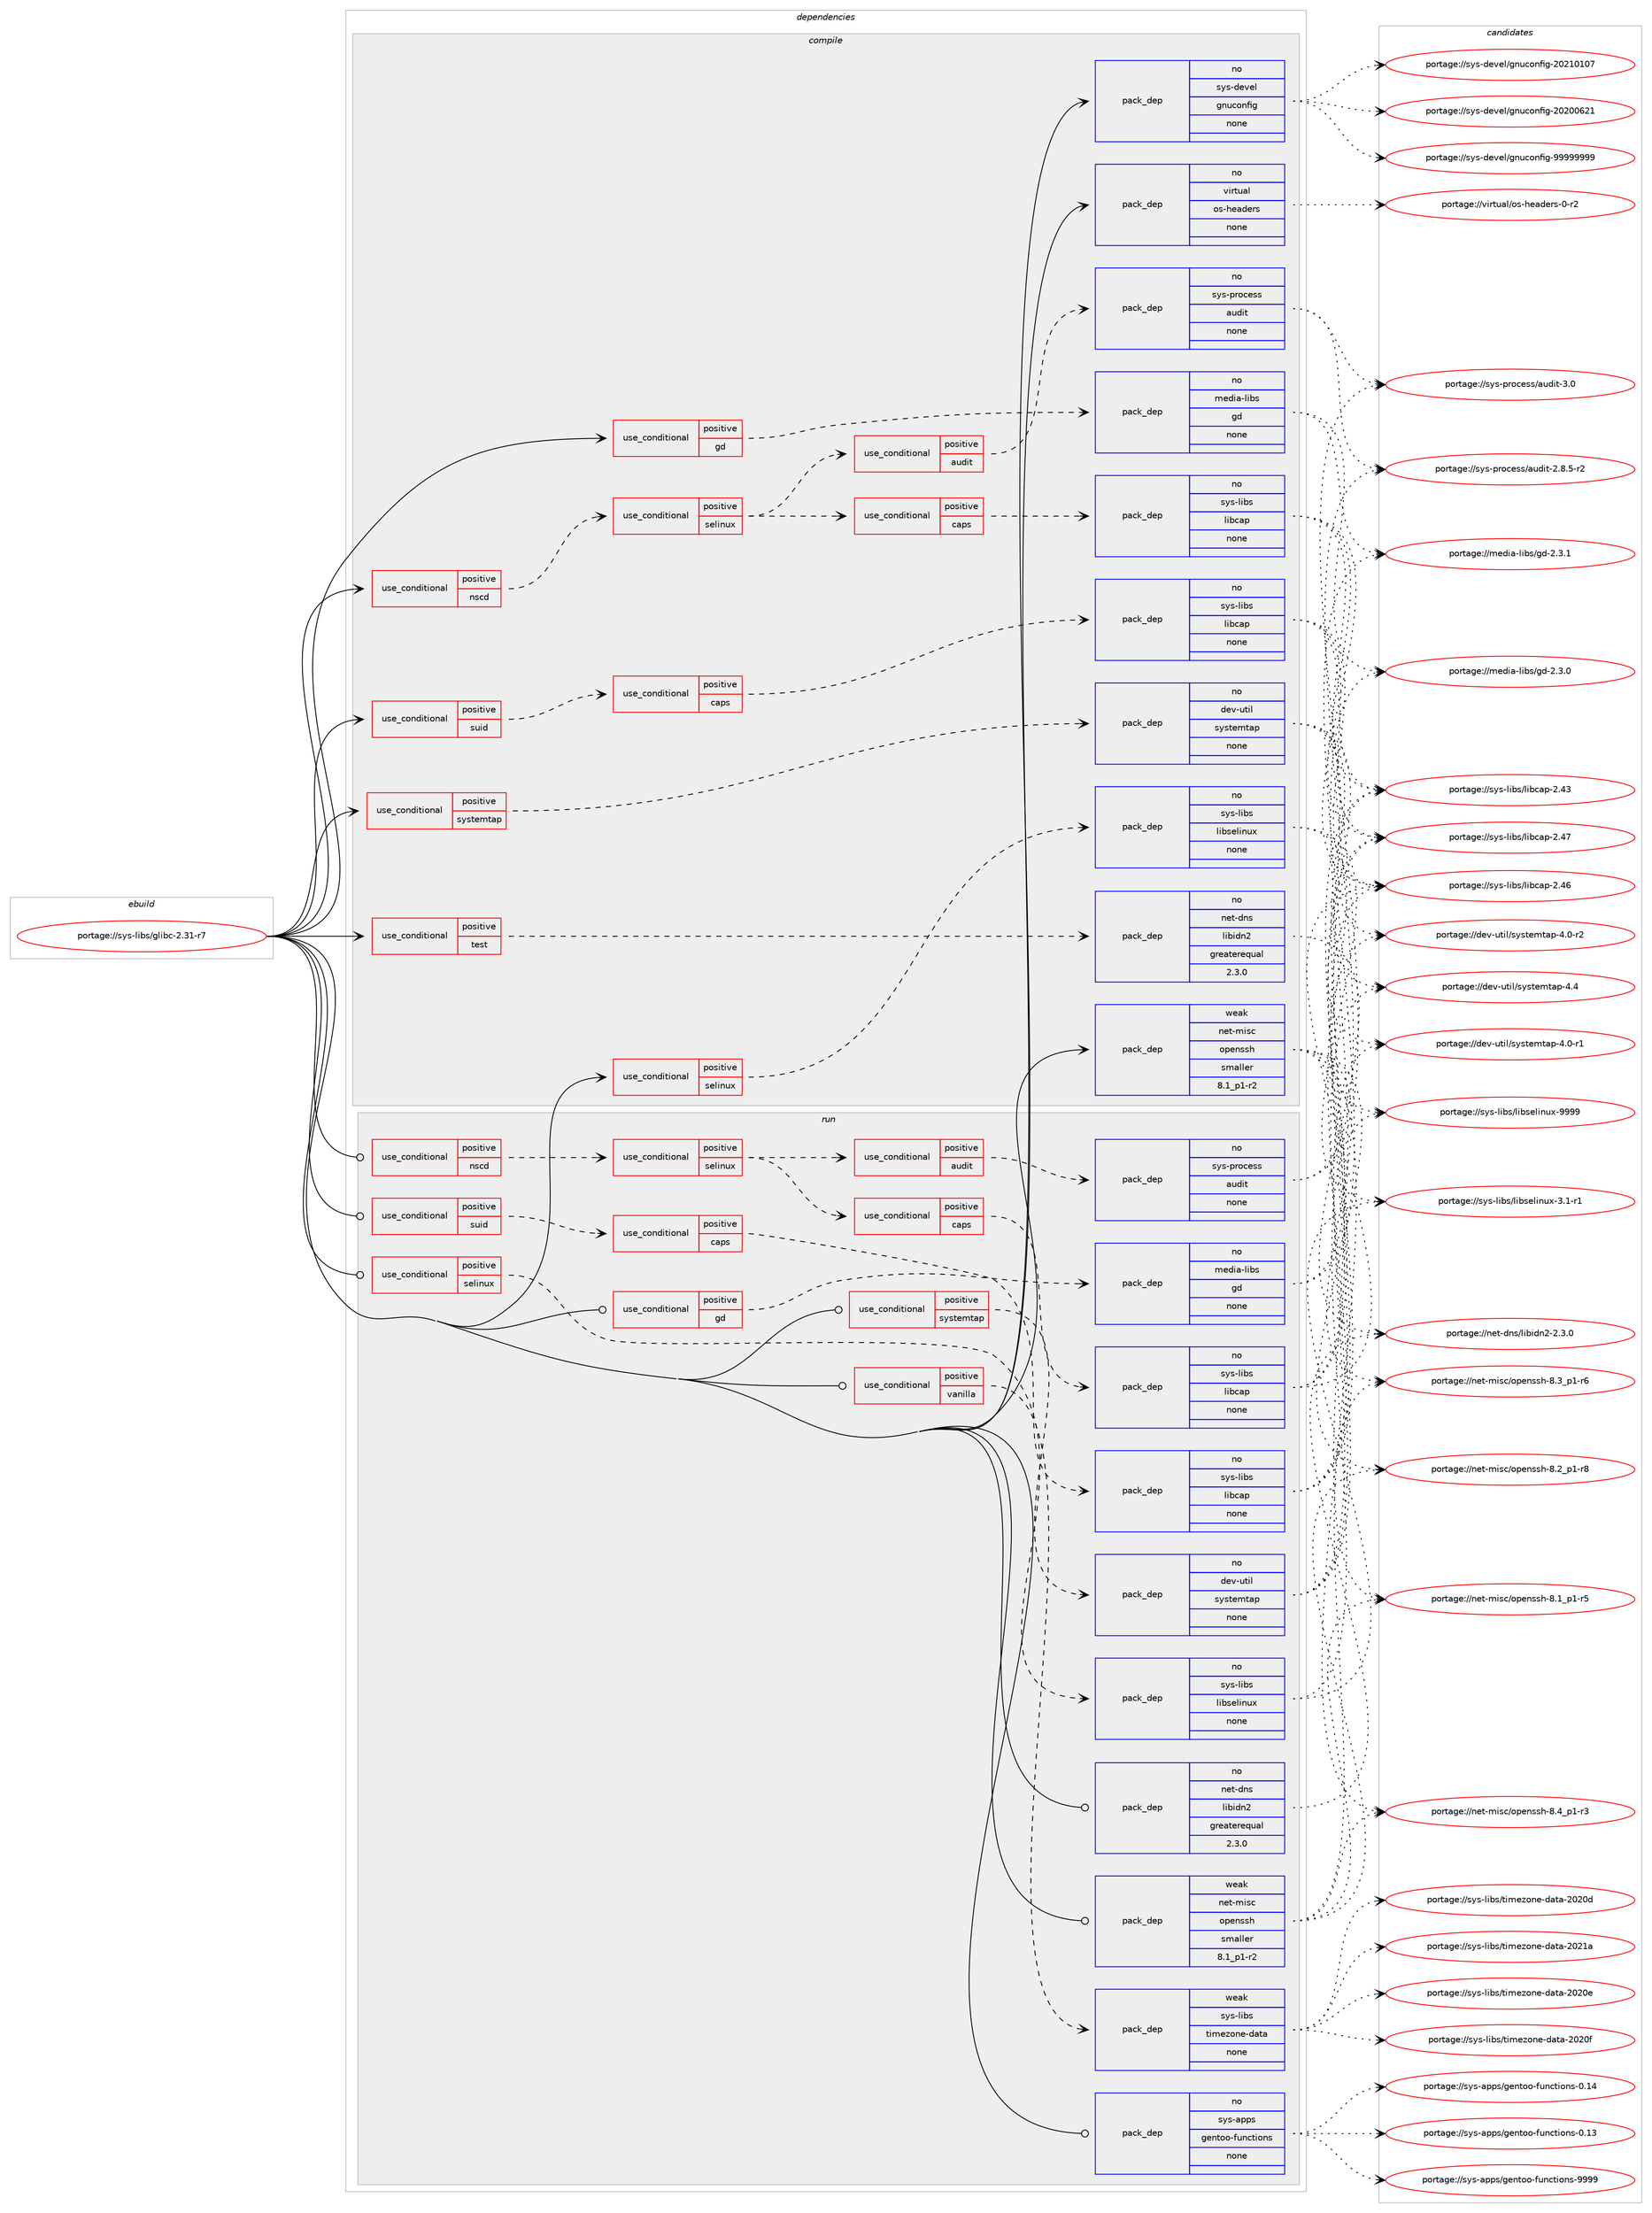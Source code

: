 digraph prolog {

# *************
# Graph options
# *************

newrank=true;
concentrate=true;
compound=true;
graph [rankdir=LR,fontname=Helvetica,fontsize=10,ranksep=1.5];#, ranksep=2.5, nodesep=0.2];
edge  [arrowhead=vee];
node  [fontname=Helvetica,fontsize=10];

# **********
# The ebuild
# **********

subgraph cluster_leftcol {
color=gray;
rank=same;
label=<<i>ebuild</i>>;
id [label="portage://sys-libs/glibc-2.31-r7", color=red, width=4, href="../sys-libs/glibc-2.31-r7.svg"];
}

# ****************
# The dependencies
# ****************

subgraph cluster_midcol {
color=gray;
label=<<i>dependencies</i>>;
subgraph cluster_compile {
fillcolor="#eeeeee";
style=filled;
label=<<i>compile</i>>;
subgraph cond1744 {
dependency6730 [label=<<TABLE BORDER="0" CELLBORDER="1" CELLSPACING="0" CELLPADDING="4"><TR><TD ROWSPAN="3" CELLPADDING="10">use_conditional</TD></TR><TR><TD>positive</TD></TR><TR><TD>gd</TD></TR></TABLE>>, shape=none, color=red];
subgraph pack4899 {
dependency6731 [label=<<TABLE BORDER="0" CELLBORDER="1" CELLSPACING="0" CELLPADDING="4" WIDTH="220"><TR><TD ROWSPAN="6" CELLPADDING="30">pack_dep</TD></TR><TR><TD WIDTH="110">no</TD></TR><TR><TD>media-libs</TD></TR><TR><TD>gd</TD></TR><TR><TD>none</TD></TR><TR><TD></TD></TR></TABLE>>, shape=none, color=blue];
}
dependency6730:e -> dependency6731:w [weight=20,style="dashed",arrowhead="vee"];
}
id:e -> dependency6730:w [weight=20,style="solid",arrowhead="vee"];
subgraph cond1745 {
dependency6732 [label=<<TABLE BORDER="0" CELLBORDER="1" CELLSPACING="0" CELLPADDING="4"><TR><TD ROWSPAN="3" CELLPADDING="10">use_conditional</TD></TR><TR><TD>positive</TD></TR><TR><TD>nscd</TD></TR></TABLE>>, shape=none, color=red];
subgraph cond1746 {
dependency6733 [label=<<TABLE BORDER="0" CELLBORDER="1" CELLSPACING="0" CELLPADDING="4"><TR><TD ROWSPAN="3" CELLPADDING="10">use_conditional</TD></TR><TR><TD>positive</TD></TR><TR><TD>selinux</TD></TR></TABLE>>, shape=none, color=red];
subgraph cond1747 {
dependency6734 [label=<<TABLE BORDER="0" CELLBORDER="1" CELLSPACING="0" CELLPADDING="4"><TR><TD ROWSPAN="3" CELLPADDING="10">use_conditional</TD></TR><TR><TD>positive</TD></TR><TR><TD>audit</TD></TR></TABLE>>, shape=none, color=red];
subgraph pack4900 {
dependency6735 [label=<<TABLE BORDER="0" CELLBORDER="1" CELLSPACING="0" CELLPADDING="4" WIDTH="220"><TR><TD ROWSPAN="6" CELLPADDING="30">pack_dep</TD></TR><TR><TD WIDTH="110">no</TD></TR><TR><TD>sys-process</TD></TR><TR><TD>audit</TD></TR><TR><TD>none</TD></TR><TR><TD></TD></TR></TABLE>>, shape=none, color=blue];
}
dependency6734:e -> dependency6735:w [weight=20,style="dashed",arrowhead="vee"];
}
dependency6733:e -> dependency6734:w [weight=20,style="dashed",arrowhead="vee"];
subgraph cond1748 {
dependency6736 [label=<<TABLE BORDER="0" CELLBORDER="1" CELLSPACING="0" CELLPADDING="4"><TR><TD ROWSPAN="3" CELLPADDING="10">use_conditional</TD></TR><TR><TD>positive</TD></TR><TR><TD>caps</TD></TR></TABLE>>, shape=none, color=red];
subgraph pack4901 {
dependency6737 [label=<<TABLE BORDER="0" CELLBORDER="1" CELLSPACING="0" CELLPADDING="4" WIDTH="220"><TR><TD ROWSPAN="6" CELLPADDING="30">pack_dep</TD></TR><TR><TD WIDTH="110">no</TD></TR><TR><TD>sys-libs</TD></TR><TR><TD>libcap</TD></TR><TR><TD>none</TD></TR><TR><TD></TD></TR></TABLE>>, shape=none, color=blue];
}
dependency6736:e -> dependency6737:w [weight=20,style="dashed",arrowhead="vee"];
}
dependency6733:e -> dependency6736:w [weight=20,style="dashed",arrowhead="vee"];
}
dependency6732:e -> dependency6733:w [weight=20,style="dashed",arrowhead="vee"];
}
id:e -> dependency6732:w [weight=20,style="solid",arrowhead="vee"];
subgraph cond1749 {
dependency6738 [label=<<TABLE BORDER="0" CELLBORDER="1" CELLSPACING="0" CELLPADDING="4"><TR><TD ROWSPAN="3" CELLPADDING="10">use_conditional</TD></TR><TR><TD>positive</TD></TR><TR><TD>selinux</TD></TR></TABLE>>, shape=none, color=red];
subgraph pack4902 {
dependency6739 [label=<<TABLE BORDER="0" CELLBORDER="1" CELLSPACING="0" CELLPADDING="4" WIDTH="220"><TR><TD ROWSPAN="6" CELLPADDING="30">pack_dep</TD></TR><TR><TD WIDTH="110">no</TD></TR><TR><TD>sys-libs</TD></TR><TR><TD>libselinux</TD></TR><TR><TD>none</TD></TR><TR><TD></TD></TR></TABLE>>, shape=none, color=blue];
}
dependency6738:e -> dependency6739:w [weight=20,style="dashed",arrowhead="vee"];
}
id:e -> dependency6738:w [weight=20,style="solid",arrowhead="vee"];
subgraph cond1750 {
dependency6740 [label=<<TABLE BORDER="0" CELLBORDER="1" CELLSPACING="0" CELLPADDING="4"><TR><TD ROWSPAN="3" CELLPADDING="10">use_conditional</TD></TR><TR><TD>positive</TD></TR><TR><TD>suid</TD></TR></TABLE>>, shape=none, color=red];
subgraph cond1751 {
dependency6741 [label=<<TABLE BORDER="0" CELLBORDER="1" CELLSPACING="0" CELLPADDING="4"><TR><TD ROWSPAN="3" CELLPADDING="10">use_conditional</TD></TR><TR><TD>positive</TD></TR><TR><TD>caps</TD></TR></TABLE>>, shape=none, color=red];
subgraph pack4903 {
dependency6742 [label=<<TABLE BORDER="0" CELLBORDER="1" CELLSPACING="0" CELLPADDING="4" WIDTH="220"><TR><TD ROWSPAN="6" CELLPADDING="30">pack_dep</TD></TR><TR><TD WIDTH="110">no</TD></TR><TR><TD>sys-libs</TD></TR><TR><TD>libcap</TD></TR><TR><TD>none</TD></TR><TR><TD></TD></TR></TABLE>>, shape=none, color=blue];
}
dependency6741:e -> dependency6742:w [weight=20,style="dashed",arrowhead="vee"];
}
dependency6740:e -> dependency6741:w [weight=20,style="dashed",arrowhead="vee"];
}
id:e -> dependency6740:w [weight=20,style="solid",arrowhead="vee"];
subgraph cond1752 {
dependency6743 [label=<<TABLE BORDER="0" CELLBORDER="1" CELLSPACING="0" CELLPADDING="4"><TR><TD ROWSPAN="3" CELLPADDING="10">use_conditional</TD></TR><TR><TD>positive</TD></TR><TR><TD>systemtap</TD></TR></TABLE>>, shape=none, color=red];
subgraph pack4904 {
dependency6744 [label=<<TABLE BORDER="0" CELLBORDER="1" CELLSPACING="0" CELLPADDING="4" WIDTH="220"><TR><TD ROWSPAN="6" CELLPADDING="30">pack_dep</TD></TR><TR><TD WIDTH="110">no</TD></TR><TR><TD>dev-util</TD></TR><TR><TD>systemtap</TD></TR><TR><TD>none</TD></TR><TR><TD></TD></TR></TABLE>>, shape=none, color=blue];
}
dependency6743:e -> dependency6744:w [weight=20,style="dashed",arrowhead="vee"];
}
id:e -> dependency6743:w [weight=20,style="solid",arrowhead="vee"];
subgraph cond1753 {
dependency6745 [label=<<TABLE BORDER="0" CELLBORDER="1" CELLSPACING="0" CELLPADDING="4"><TR><TD ROWSPAN="3" CELLPADDING="10">use_conditional</TD></TR><TR><TD>positive</TD></TR><TR><TD>test</TD></TR></TABLE>>, shape=none, color=red];
subgraph pack4905 {
dependency6746 [label=<<TABLE BORDER="0" CELLBORDER="1" CELLSPACING="0" CELLPADDING="4" WIDTH="220"><TR><TD ROWSPAN="6" CELLPADDING="30">pack_dep</TD></TR><TR><TD WIDTH="110">no</TD></TR><TR><TD>net-dns</TD></TR><TR><TD>libidn2</TD></TR><TR><TD>greaterequal</TD></TR><TR><TD>2.3.0</TD></TR></TABLE>>, shape=none, color=blue];
}
dependency6745:e -> dependency6746:w [weight=20,style="dashed",arrowhead="vee"];
}
id:e -> dependency6745:w [weight=20,style="solid",arrowhead="vee"];
subgraph pack4906 {
dependency6747 [label=<<TABLE BORDER="0" CELLBORDER="1" CELLSPACING="0" CELLPADDING="4" WIDTH="220"><TR><TD ROWSPAN="6" CELLPADDING="30">pack_dep</TD></TR><TR><TD WIDTH="110">no</TD></TR><TR><TD>sys-devel</TD></TR><TR><TD>gnuconfig</TD></TR><TR><TD>none</TD></TR><TR><TD></TD></TR></TABLE>>, shape=none, color=blue];
}
id:e -> dependency6747:w [weight=20,style="solid",arrowhead="vee"];
subgraph pack4907 {
dependency6748 [label=<<TABLE BORDER="0" CELLBORDER="1" CELLSPACING="0" CELLPADDING="4" WIDTH="220"><TR><TD ROWSPAN="6" CELLPADDING="30">pack_dep</TD></TR><TR><TD WIDTH="110">no</TD></TR><TR><TD>virtual</TD></TR><TR><TD>os-headers</TD></TR><TR><TD>none</TD></TR><TR><TD></TD></TR></TABLE>>, shape=none, color=blue];
}
id:e -> dependency6748:w [weight=20,style="solid",arrowhead="vee"];
subgraph pack4908 {
dependency6749 [label=<<TABLE BORDER="0" CELLBORDER="1" CELLSPACING="0" CELLPADDING="4" WIDTH="220"><TR><TD ROWSPAN="6" CELLPADDING="30">pack_dep</TD></TR><TR><TD WIDTH="110">weak</TD></TR><TR><TD>net-misc</TD></TR><TR><TD>openssh</TD></TR><TR><TD>smaller</TD></TR><TR><TD>8.1_p1-r2</TD></TR></TABLE>>, shape=none, color=blue];
}
id:e -> dependency6749:w [weight=20,style="solid",arrowhead="vee"];
}
subgraph cluster_compileandrun {
fillcolor="#eeeeee";
style=filled;
label=<<i>compile and run</i>>;
}
subgraph cluster_run {
fillcolor="#eeeeee";
style=filled;
label=<<i>run</i>>;
subgraph cond1754 {
dependency6750 [label=<<TABLE BORDER="0" CELLBORDER="1" CELLSPACING="0" CELLPADDING="4"><TR><TD ROWSPAN="3" CELLPADDING="10">use_conditional</TD></TR><TR><TD>positive</TD></TR><TR><TD>gd</TD></TR></TABLE>>, shape=none, color=red];
subgraph pack4909 {
dependency6751 [label=<<TABLE BORDER="0" CELLBORDER="1" CELLSPACING="0" CELLPADDING="4" WIDTH="220"><TR><TD ROWSPAN="6" CELLPADDING="30">pack_dep</TD></TR><TR><TD WIDTH="110">no</TD></TR><TR><TD>media-libs</TD></TR><TR><TD>gd</TD></TR><TR><TD>none</TD></TR><TR><TD></TD></TR></TABLE>>, shape=none, color=blue];
}
dependency6750:e -> dependency6751:w [weight=20,style="dashed",arrowhead="vee"];
}
id:e -> dependency6750:w [weight=20,style="solid",arrowhead="odot"];
subgraph cond1755 {
dependency6752 [label=<<TABLE BORDER="0" CELLBORDER="1" CELLSPACING="0" CELLPADDING="4"><TR><TD ROWSPAN="3" CELLPADDING="10">use_conditional</TD></TR><TR><TD>positive</TD></TR><TR><TD>nscd</TD></TR></TABLE>>, shape=none, color=red];
subgraph cond1756 {
dependency6753 [label=<<TABLE BORDER="0" CELLBORDER="1" CELLSPACING="0" CELLPADDING="4"><TR><TD ROWSPAN="3" CELLPADDING="10">use_conditional</TD></TR><TR><TD>positive</TD></TR><TR><TD>selinux</TD></TR></TABLE>>, shape=none, color=red];
subgraph cond1757 {
dependency6754 [label=<<TABLE BORDER="0" CELLBORDER="1" CELLSPACING="0" CELLPADDING="4"><TR><TD ROWSPAN="3" CELLPADDING="10">use_conditional</TD></TR><TR><TD>positive</TD></TR><TR><TD>audit</TD></TR></TABLE>>, shape=none, color=red];
subgraph pack4910 {
dependency6755 [label=<<TABLE BORDER="0" CELLBORDER="1" CELLSPACING="0" CELLPADDING="4" WIDTH="220"><TR><TD ROWSPAN="6" CELLPADDING="30">pack_dep</TD></TR><TR><TD WIDTH="110">no</TD></TR><TR><TD>sys-process</TD></TR><TR><TD>audit</TD></TR><TR><TD>none</TD></TR><TR><TD></TD></TR></TABLE>>, shape=none, color=blue];
}
dependency6754:e -> dependency6755:w [weight=20,style="dashed",arrowhead="vee"];
}
dependency6753:e -> dependency6754:w [weight=20,style="dashed",arrowhead="vee"];
subgraph cond1758 {
dependency6756 [label=<<TABLE BORDER="0" CELLBORDER="1" CELLSPACING="0" CELLPADDING="4"><TR><TD ROWSPAN="3" CELLPADDING="10">use_conditional</TD></TR><TR><TD>positive</TD></TR><TR><TD>caps</TD></TR></TABLE>>, shape=none, color=red];
subgraph pack4911 {
dependency6757 [label=<<TABLE BORDER="0" CELLBORDER="1" CELLSPACING="0" CELLPADDING="4" WIDTH="220"><TR><TD ROWSPAN="6" CELLPADDING="30">pack_dep</TD></TR><TR><TD WIDTH="110">no</TD></TR><TR><TD>sys-libs</TD></TR><TR><TD>libcap</TD></TR><TR><TD>none</TD></TR><TR><TD></TD></TR></TABLE>>, shape=none, color=blue];
}
dependency6756:e -> dependency6757:w [weight=20,style="dashed",arrowhead="vee"];
}
dependency6753:e -> dependency6756:w [weight=20,style="dashed",arrowhead="vee"];
}
dependency6752:e -> dependency6753:w [weight=20,style="dashed",arrowhead="vee"];
}
id:e -> dependency6752:w [weight=20,style="solid",arrowhead="odot"];
subgraph cond1759 {
dependency6758 [label=<<TABLE BORDER="0" CELLBORDER="1" CELLSPACING="0" CELLPADDING="4"><TR><TD ROWSPAN="3" CELLPADDING="10">use_conditional</TD></TR><TR><TD>positive</TD></TR><TR><TD>selinux</TD></TR></TABLE>>, shape=none, color=red];
subgraph pack4912 {
dependency6759 [label=<<TABLE BORDER="0" CELLBORDER="1" CELLSPACING="0" CELLPADDING="4" WIDTH="220"><TR><TD ROWSPAN="6" CELLPADDING="30">pack_dep</TD></TR><TR><TD WIDTH="110">no</TD></TR><TR><TD>sys-libs</TD></TR><TR><TD>libselinux</TD></TR><TR><TD>none</TD></TR><TR><TD></TD></TR></TABLE>>, shape=none, color=blue];
}
dependency6758:e -> dependency6759:w [weight=20,style="dashed",arrowhead="vee"];
}
id:e -> dependency6758:w [weight=20,style="solid",arrowhead="odot"];
subgraph cond1760 {
dependency6760 [label=<<TABLE BORDER="0" CELLBORDER="1" CELLSPACING="0" CELLPADDING="4"><TR><TD ROWSPAN="3" CELLPADDING="10">use_conditional</TD></TR><TR><TD>positive</TD></TR><TR><TD>suid</TD></TR></TABLE>>, shape=none, color=red];
subgraph cond1761 {
dependency6761 [label=<<TABLE BORDER="0" CELLBORDER="1" CELLSPACING="0" CELLPADDING="4"><TR><TD ROWSPAN="3" CELLPADDING="10">use_conditional</TD></TR><TR><TD>positive</TD></TR><TR><TD>caps</TD></TR></TABLE>>, shape=none, color=red];
subgraph pack4913 {
dependency6762 [label=<<TABLE BORDER="0" CELLBORDER="1" CELLSPACING="0" CELLPADDING="4" WIDTH="220"><TR><TD ROWSPAN="6" CELLPADDING="30">pack_dep</TD></TR><TR><TD WIDTH="110">no</TD></TR><TR><TD>sys-libs</TD></TR><TR><TD>libcap</TD></TR><TR><TD>none</TD></TR><TR><TD></TD></TR></TABLE>>, shape=none, color=blue];
}
dependency6761:e -> dependency6762:w [weight=20,style="dashed",arrowhead="vee"];
}
dependency6760:e -> dependency6761:w [weight=20,style="dashed",arrowhead="vee"];
}
id:e -> dependency6760:w [weight=20,style="solid",arrowhead="odot"];
subgraph cond1762 {
dependency6763 [label=<<TABLE BORDER="0" CELLBORDER="1" CELLSPACING="0" CELLPADDING="4"><TR><TD ROWSPAN="3" CELLPADDING="10">use_conditional</TD></TR><TR><TD>positive</TD></TR><TR><TD>systemtap</TD></TR></TABLE>>, shape=none, color=red];
subgraph pack4914 {
dependency6764 [label=<<TABLE BORDER="0" CELLBORDER="1" CELLSPACING="0" CELLPADDING="4" WIDTH="220"><TR><TD ROWSPAN="6" CELLPADDING="30">pack_dep</TD></TR><TR><TD WIDTH="110">no</TD></TR><TR><TD>dev-util</TD></TR><TR><TD>systemtap</TD></TR><TR><TD>none</TD></TR><TR><TD></TD></TR></TABLE>>, shape=none, color=blue];
}
dependency6763:e -> dependency6764:w [weight=20,style="dashed",arrowhead="vee"];
}
id:e -> dependency6763:w [weight=20,style="solid",arrowhead="odot"];
subgraph cond1763 {
dependency6765 [label=<<TABLE BORDER="0" CELLBORDER="1" CELLSPACING="0" CELLPADDING="4"><TR><TD ROWSPAN="3" CELLPADDING="10">use_conditional</TD></TR><TR><TD>positive</TD></TR><TR><TD>vanilla</TD></TR></TABLE>>, shape=none, color=red];
subgraph pack4915 {
dependency6766 [label=<<TABLE BORDER="0" CELLBORDER="1" CELLSPACING="0" CELLPADDING="4" WIDTH="220"><TR><TD ROWSPAN="6" CELLPADDING="30">pack_dep</TD></TR><TR><TD WIDTH="110">weak</TD></TR><TR><TD>sys-libs</TD></TR><TR><TD>timezone-data</TD></TR><TR><TD>none</TD></TR><TR><TD></TD></TR></TABLE>>, shape=none, color=blue];
}
dependency6765:e -> dependency6766:w [weight=20,style="dashed",arrowhead="vee"];
}
id:e -> dependency6765:w [weight=20,style="solid",arrowhead="odot"];
subgraph pack4916 {
dependency6767 [label=<<TABLE BORDER="0" CELLBORDER="1" CELLSPACING="0" CELLPADDING="4" WIDTH="220"><TR><TD ROWSPAN="6" CELLPADDING="30">pack_dep</TD></TR><TR><TD WIDTH="110">no</TD></TR><TR><TD>net-dns</TD></TR><TR><TD>libidn2</TD></TR><TR><TD>greaterequal</TD></TR><TR><TD>2.3.0</TD></TR></TABLE>>, shape=none, color=blue];
}
id:e -> dependency6767:w [weight=20,style="solid",arrowhead="odot"];
subgraph pack4917 {
dependency6768 [label=<<TABLE BORDER="0" CELLBORDER="1" CELLSPACING="0" CELLPADDING="4" WIDTH="220"><TR><TD ROWSPAN="6" CELLPADDING="30">pack_dep</TD></TR><TR><TD WIDTH="110">no</TD></TR><TR><TD>sys-apps</TD></TR><TR><TD>gentoo-functions</TD></TR><TR><TD>none</TD></TR><TR><TD></TD></TR></TABLE>>, shape=none, color=blue];
}
id:e -> dependency6768:w [weight=20,style="solid",arrowhead="odot"];
subgraph pack4918 {
dependency6769 [label=<<TABLE BORDER="0" CELLBORDER="1" CELLSPACING="0" CELLPADDING="4" WIDTH="220"><TR><TD ROWSPAN="6" CELLPADDING="30">pack_dep</TD></TR><TR><TD WIDTH="110">weak</TD></TR><TR><TD>net-misc</TD></TR><TR><TD>openssh</TD></TR><TR><TD>smaller</TD></TR><TR><TD>8.1_p1-r2</TD></TR></TABLE>>, shape=none, color=blue];
}
id:e -> dependency6769:w [weight=20,style="solid",arrowhead="odot"];
}
}

# **************
# The candidates
# **************

subgraph cluster_choices {
rank=same;
color=gray;
label=<<i>candidates</i>>;

subgraph choice4899 {
color=black;
nodesep=1;
choice10910110010597451081059811547103100455046514649 [label="portage://media-libs/gd-2.3.1", color=red, width=4,href="../media-libs/gd-2.3.1.svg"];
choice10910110010597451081059811547103100455046514648 [label="portage://media-libs/gd-2.3.0", color=red, width=4,href="../media-libs/gd-2.3.0.svg"];
dependency6731:e -> choice10910110010597451081059811547103100455046514649:w [style=dotted,weight="100"];
dependency6731:e -> choice10910110010597451081059811547103100455046514648:w [style=dotted,weight="100"];
}
subgraph choice4900 {
color=black;
nodesep=1;
choice1151211154511211411199101115115479711710010511645514648 [label="portage://sys-process/audit-3.0", color=red, width=4,href="../sys-process/audit-3.0.svg"];
choice115121115451121141119910111511547971171001051164550465646534511450 [label="portage://sys-process/audit-2.8.5-r2", color=red, width=4,href="../sys-process/audit-2.8.5-r2.svg"];
dependency6735:e -> choice1151211154511211411199101115115479711710010511645514648:w [style=dotted,weight="100"];
dependency6735:e -> choice115121115451121141119910111511547971171001051164550465646534511450:w [style=dotted,weight="100"];
}
subgraph choice4901 {
color=black;
nodesep=1;
choice1151211154510810598115471081059899971124550465255 [label="portage://sys-libs/libcap-2.47", color=red, width=4,href="../sys-libs/libcap-2.47.svg"];
choice1151211154510810598115471081059899971124550465254 [label="portage://sys-libs/libcap-2.46", color=red, width=4,href="../sys-libs/libcap-2.46.svg"];
choice1151211154510810598115471081059899971124550465251 [label="portage://sys-libs/libcap-2.43", color=red, width=4,href="../sys-libs/libcap-2.43.svg"];
dependency6737:e -> choice1151211154510810598115471081059899971124550465255:w [style=dotted,weight="100"];
dependency6737:e -> choice1151211154510810598115471081059899971124550465254:w [style=dotted,weight="100"];
dependency6737:e -> choice1151211154510810598115471081059899971124550465251:w [style=dotted,weight="100"];
}
subgraph choice4902 {
color=black;
nodesep=1;
choice115121115451081059811547108105981151011081051101171204557575757 [label="portage://sys-libs/libselinux-9999", color=red, width=4,href="../sys-libs/libselinux-9999.svg"];
choice11512111545108105981154710810598115101108105110117120455146494511449 [label="portage://sys-libs/libselinux-3.1-r1", color=red, width=4,href="../sys-libs/libselinux-3.1-r1.svg"];
dependency6739:e -> choice115121115451081059811547108105981151011081051101171204557575757:w [style=dotted,weight="100"];
dependency6739:e -> choice11512111545108105981154710810598115101108105110117120455146494511449:w [style=dotted,weight="100"];
}
subgraph choice4903 {
color=black;
nodesep=1;
choice1151211154510810598115471081059899971124550465255 [label="portage://sys-libs/libcap-2.47", color=red, width=4,href="../sys-libs/libcap-2.47.svg"];
choice1151211154510810598115471081059899971124550465254 [label="portage://sys-libs/libcap-2.46", color=red, width=4,href="../sys-libs/libcap-2.46.svg"];
choice1151211154510810598115471081059899971124550465251 [label="portage://sys-libs/libcap-2.43", color=red, width=4,href="../sys-libs/libcap-2.43.svg"];
dependency6742:e -> choice1151211154510810598115471081059899971124550465255:w [style=dotted,weight="100"];
dependency6742:e -> choice1151211154510810598115471081059899971124550465254:w [style=dotted,weight="100"];
dependency6742:e -> choice1151211154510810598115471081059899971124550465251:w [style=dotted,weight="100"];
}
subgraph choice4904 {
color=black;
nodesep=1;
choice10010111845117116105108471151211151161011091169711245524652 [label="portage://dev-util/systemtap-4.4", color=red, width=4,href="../dev-util/systemtap-4.4.svg"];
choice100101118451171161051084711512111511610110911697112455246484511450 [label="portage://dev-util/systemtap-4.0-r2", color=red, width=4,href="../dev-util/systemtap-4.0-r2.svg"];
choice100101118451171161051084711512111511610110911697112455246484511449 [label="portage://dev-util/systemtap-4.0-r1", color=red, width=4,href="../dev-util/systemtap-4.0-r1.svg"];
dependency6744:e -> choice10010111845117116105108471151211151161011091169711245524652:w [style=dotted,weight="100"];
dependency6744:e -> choice100101118451171161051084711512111511610110911697112455246484511450:w [style=dotted,weight="100"];
dependency6744:e -> choice100101118451171161051084711512111511610110911697112455246484511449:w [style=dotted,weight="100"];
}
subgraph choice4905 {
color=black;
nodesep=1;
choice11010111645100110115471081059810510011050455046514648 [label="portage://net-dns/libidn2-2.3.0", color=red, width=4,href="../net-dns/libidn2-2.3.0.svg"];
dependency6746:e -> choice11010111645100110115471081059810510011050455046514648:w [style=dotted,weight="100"];
}
subgraph choice4906 {
color=black;
nodesep=1;
choice115121115451001011181011084710311011799111110102105103455757575757575757 [label="portage://sys-devel/gnuconfig-99999999", color=red, width=4,href="../sys-devel/gnuconfig-99999999.svg"];
choice115121115451001011181011084710311011799111110102105103455048504948494855 [label="portage://sys-devel/gnuconfig-20210107", color=red, width=4,href="../sys-devel/gnuconfig-20210107.svg"];
choice115121115451001011181011084710311011799111110102105103455048504848545049 [label="portage://sys-devel/gnuconfig-20200621", color=red, width=4,href="../sys-devel/gnuconfig-20200621.svg"];
dependency6747:e -> choice115121115451001011181011084710311011799111110102105103455757575757575757:w [style=dotted,weight="100"];
dependency6747:e -> choice115121115451001011181011084710311011799111110102105103455048504948494855:w [style=dotted,weight="100"];
dependency6747:e -> choice115121115451001011181011084710311011799111110102105103455048504848545049:w [style=dotted,weight="100"];
}
subgraph choice4907 {
color=black;
nodesep=1;
choice1181051141161179710847111115451041019710010111411545484511450 [label="portage://virtual/os-headers-0-r2", color=red, width=4,href="../virtual/os-headers-0-r2.svg"];
dependency6748:e -> choice1181051141161179710847111115451041019710010111411545484511450:w [style=dotted,weight="100"];
}
subgraph choice4908 {
color=black;
nodesep=1;
choice1101011164510910511599471111121011101151151044556465295112494511451 [label="portage://net-misc/openssh-8.4_p1-r3", color=red, width=4,href="../net-misc/openssh-8.4_p1-r3.svg"];
choice1101011164510910511599471111121011101151151044556465195112494511454 [label="portage://net-misc/openssh-8.3_p1-r6", color=red, width=4,href="../net-misc/openssh-8.3_p1-r6.svg"];
choice1101011164510910511599471111121011101151151044556465095112494511456 [label="portage://net-misc/openssh-8.2_p1-r8", color=red, width=4,href="../net-misc/openssh-8.2_p1-r8.svg"];
choice1101011164510910511599471111121011101151151044556464995112494511453 [label="portage://net-misc/openssh-8.1_p1-r5", color=red, width=4,href="../net-misc/openssh-8.1_p1-r5.svg"];
dependency6749:e -> choice1101011164510910511599471111121011101151151044556465295112494511451:w [style=dotted,weight="100"];
dependency6749:e -> choice1101011164510910511599471111121011101151151044556465195112494511454:w [style=dotted,weight="100"];
dependency6749:e -> choice1101011164510910511599471111121011101151151044556465095112494511456:w [style=dotted,weight="100"];
dependency6749:e -> choice1101011164510910511599471111121011101151151044556464995112494511453:w [style=dotted,weight="100"];
}
subgraph choice4909 {
color=black;
nodesep=1;
choice10910110010597451081059811547103100455046514649 [label="portage://media-libs/gd-2.3.1", color=red, width=4,href="../media-libs/gd-2.3.1.svg"];
choice10910110010597451081059811547103100455046514648 [label="portage://media-libs/gd-2.3.0", color=red, width=4,href="../media-libs/gd-2.3.0.svg"];
dependency6751:e -> choice10910110010597451081059811547103100455046514649:w [style=dotted,weight="100"];
dependency6751:e -> choice10910110010597451081059811547103100455046514648:w [style=dotted,weight="100"];
}
subgraph choice4910 {
color=black;
nodesep=1;
choice1151211154511211411199101115115479711710010511645514648 [label="portage://sys-process/audit-3.0", color=red, width=4,href="../sys-process/audit-3.0.svg"];
choice115121115451121141119910111511547971171001051164550465646534511450 [label="portage://sys-process/audit-2.8.5-r2", color=red, width=4,href="../sys-process/audit-2.8.5-r2.svg"];
dependency6755:e -> choice1151211154511211411199101115115479711710010511645514648:w [style=dotted,weight="100"];
dependency6755:e -> choice115121115451121141119910111511547971171001051164550465646534511450:w [style=dotted,weight="100"];
}
subgraph choice4911 {
color=black;
nodesep=1;
choice1151211154510810598115471081059899971124550465255 [label="portage://sys-libs/libcap-2.47", color=red, width=4,href="../sys-libs/libcap-2.47.svg"];
choice1151211154510810598115471081059899971124550465254 [label="portage://sys-libs/libcap-2.46", color=red, width=4,href="../sys-libs/libcap-2.46.svg"];
choice1151211154510810598115471081059899971124550465251 [label="portage://sys-libs/libcap-2.43", color=red, width=4,href="../sys-libs/libcap-2.43.svg"];
dependency6757:e -> choice1151211154510810598115471081059899971124550465255:w [style=dotted,weight="100"];
dependency6757:e -> choice1151211154510810598115471081059899971124550465254:w [style=dotted,weight="100"];
dependency6757:e -> choice1151211154510810598115471081059899971124550465251:w [style=dotted,weight="100"];
}
subgraph choice4912 {
color=black;
nodesep=1;
choice115121115451081059811547108105981151011081051101171204557575757 [label="portage://sys-libs/libselinux-9999", color=red, width=4,href="../sys-libs/libselinux-9999.svg"];
choice11512111545108105981154710810598115101108105110117120455146494511449 [label="portage://sys-libs/libselinux-3.1-r1", color=red, width=4,href="../sys-libs/libselinux-3.1-r1.svg"];
dependency6759:e -> choice115121115451081059811547108105981151011081051101171204557575757:w [style=dotted,weight="100"];
dependency6759:e -> choice11512111545108105981154710810598115101108105110117120455146494511449:w [style=dotted,weight="100"];
}
subgraph choice4913 {
color=black;
nodesep=1;
choice1151211154510810598115471081059899971124550465255 [label="portage://sys-libs/libcap-2.47", color=red, width=4,href="../sys-libs/libcap-2.47.svg"];
choice1151211154510810598115471081059899971124550465254 [label="portage://sys-libs/libcap-2.46", color=red, width=4,href="../sys-libs/libcap-2.46.svg"];
choice1151211154510810598115471081059899971124550465251 [label="portage://sys-libs/libcap-2.43", color=red, width=4,href="../sys-libs/libcap-2.43.svg"];
dependency6762:e -> choice1151211154510810598115471081059899971124550465255:w [style=dotted,weight="100"];
dependency6762:e -> choice1151211154510810598115471081059899971124550465254:w [style=dotted,weight="100"];
dependency6762:e -> choice1151211154510810598115471081059899971124550465251:w [style=dotted,weight="100"];
}
subgraph choice4914 {
color=black;
nodesep=1;
choice10010111845117116105108471151211151161011091169711245524652 [label="portage://dev-util/systemtap-4.4", color=red, width=4,href="../dev-util/systemtap-4.4.svg"];
choice100101118451171161051084711512111511610110911697112455246484511450 [label="portage://dev-util/systemtap-4.0-r2", color=red, width=4,href="../dev-util/systemtap-4.0-r2.svg"];
choice100101118451171161051084711512111511610110911697112455246484511449 [label="portage://dev-util/systemtap-4.0-r1", color=red, width=4,href="../dev-util/systemtap-4.0-r1.svg"];
dependency6764:e -> choice10010111845117116105108471151211151161011091169711245524652:w [style=dotted,weight="100"];
dependency6764:e -> choice100101118451171161051084711512111511610110911697112455246484511450:w [style=dotted,weight="100"];
dependency6764:e -> choice100101118451171161051084711512111511610110911697112455246484511449:w [style=dotted,weight="100"];
}
subgraph choice4915 {
color=black;
nodesep=1;
choice115121115451081059811547116105109101122111110101451009711697455048504997 [label="portage://sys-libs/timezone-data-2021a", color=red, width=4,href="../sys-libs/timezone-data-2021a.svg"];
choice1151211154510810598115471161051091011221111101014510097116974550485048102 [label="portage://sys-libs/timezone-data-2020f", color=red, width=4,href="../sys-libs/timezone-data-2020f.svg"];
choice1151211154510810598115471161051091011221111101014510097116974550485048101 [label="portage://sys-libs/timezone-data-2020e", color=red, width=4,href="../sys-libs/timezone-data-2020e.svg"];
choice1151211154510810598115471161051091011221111101014510097116974550485048100 [label="portage://sys-libs/timezone-data-2020d", color=red, width=4,href="../sys-libs/timezone-data-2020d.svg"];
dependency6766:e -> choice115121115451081059811547116105109101122111110101451009711697455048504997:w [style=dotted,weight="100"];
dependency6766:e -> choice1151211154510810598115471161051091011221111101014510097116974550485048102:w [style=dotted,weight="100"];
dependency6766:e -> choice1151211154510810598115471161051091011221111101014510097116974550485048101:w [style=dotted,weight="100"];
dependency6766:e -> choice1151211154510810598115471161051091011221111101014510097116974550485048100:w [style=dotted,weight="100"];
}
subgraph choice4916 {
color=black;
nodesep=1;
choice11010111645100110115471081059810510011050455046514648 [label="portage://net-dns/libidn2-2.3.0", color=red, width=4,href="../net-dns/libidn2-2.3.0.svg"];
dependency6767:e -> choice11010111645100110115471081059810510011050455046514648:w [style=dotted,weight="100"];
}
subgraph choice4917 {
color=black;
nodesep=1;
choice11512111545971121121154710310111011611111145102117110991161051111101154557575757 [label="portage://sys-apps/gentoo-functions-9999", color=red, width=4,href="../sys-apps/gentoo-functions-9999.svg"];
choice11512111545971121121154710310111011611111145102117110991161051111101154548464952 [label="portage://sys-apps/gentoo-functions-0.14", color=red, width=4,href="../sys-apps/gentoo-functions-0.14.svg"];
choice11512111545971121121154710310111011611111145102117110991161051111101154548464951 [label="portage://sys-apps/gentoo-functions-0.13", color=red, width=4,href="../sys-apps/gentoo-functions-0.13.svg"];
dependency6768:e -> choice11512111545971121121154710310111011611111145102117110991161051111101154557575757:w [style=dotted,weight="100"];
dependency6768:e -> choice11512111545971121121154710310111011611111145102117110991161051111101154548464952:w [style=dotted,weight="100"];
dependency6768:e -> choice11512111545971121121154710310111011611111145102117110991161051111101154548464951:w [style=dotted,weight="100"];
}
subgraph choice4918 {
color=black;
nodesep=1;
choice1101011164510910511599471111121011101151151044556465295112494511451 [label="portage://net-misc/openssh-8.4_p1-r3", color=red, width=4,href="../net-misc/openssh-8.4_p1-r3.svg"];
choice1101011164510910511599471111121011101151151044556465195112494511454 [label="portage://net-misc/openssh-8.3_p1-r6", color=red, width=4,href="../net-misc/openssh-8.3_p1-r6.svg"];
choice1101011164510910511599471111121011101151151044556465095112494511456 [label="portage://net-misc/openssh-8.2_p1-r8", color=red, width=4,href="../net-misc/openssh-8.2_p1-r8.svg"];
choice1101011164510910511599471111121011101151151044556464995112494511453 [label="portage://net-misc/openssh-8.1_p1-r5", color=red, width=4,href="../net-misc/openssh-8.1_p1-r5.svg"];
dependency6769:e -> choice1101011164510910511599471111121011101151151044556465295112494511451:w [style=dotted,weight="100"];
dependency6769:e -> choice1101011164510910511599471111121011101151151044556465195112494511454:w [style=dotted,weight="100"];
dependency6769:e -> choice1101011164510910511599471111121011101151151044556465095112494511456:w [style=dotted,weight="100"];
dependency6769:e -> choice1101011164510910511599471111121011101151151044556464995112494511453:w [style=dotted,weight="100"];
}
}

}
